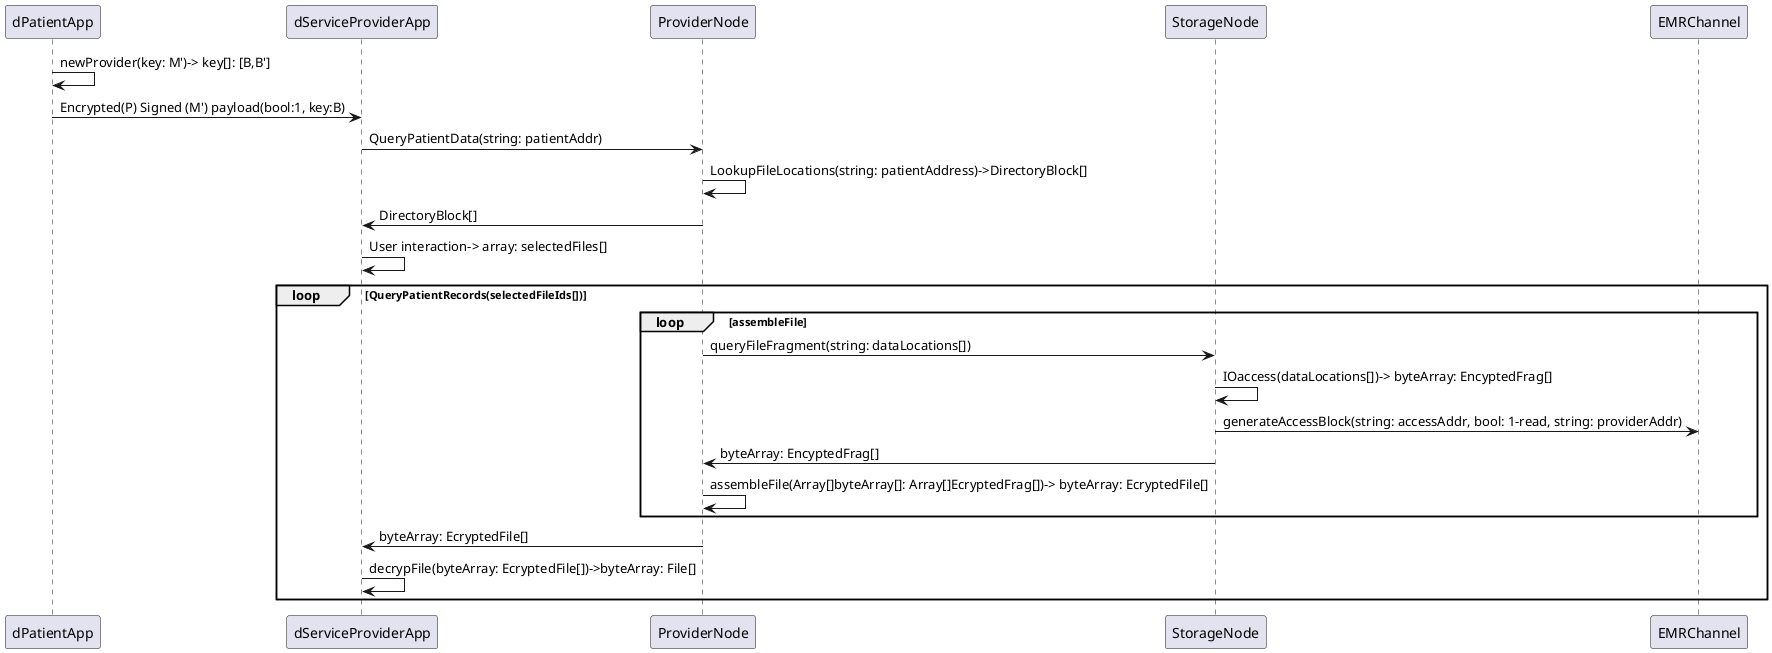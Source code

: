 @startuml
dPatientApp->dPatientApp: newProvider(key: M')-> key[]: [B,B']
dPatientApp->dServiceProviderApp: Encrypted(P) Signed (M') payload(bool:1, key:B)
dServiceProviderApp-> ProviderNode: QueryPatientData(string: patientAddr)
ProviderNode->ProviderNode: LookupFileLocations(string: patientAddress)->DirectoryBlock[]
ProviderNode-> dServiceProviderApp: DirectoryBlock[]
dServiceProviderApp->dServiceProviderApp: User interaction-> array: selectedFiles[]
loop QueryPatientRecords(selectedFileIds[])
loop assembleFile
ProviderNode->StorageNode: queryFileFragment(string: dataLocations[])
StorageNode->StorageNode: IOaccess(dataLocations[])-> byteArray: EncyptedFrag[]
StorageNode->EMRChannel: generateAccessBlock(string: accessAddr, bool: 1-read, string: providerAddr)
StorageNode->ProviderNode: byteArray: EncyptedFrag[]
ProviderNode->ProviderNode: assembleFile(Array[]byteArray[]: Array[]EcryptedFrag[])-> byteArray: EcryptedFile[]
end
ProviderNode->dServiceProviderApp: byteArray: EcryptedFile[]
dServiceProviderApp->dServiceProviderApp: decrypFile(byteArray: EcryptedFile[])->byteArray: File[]
end
@enduml
